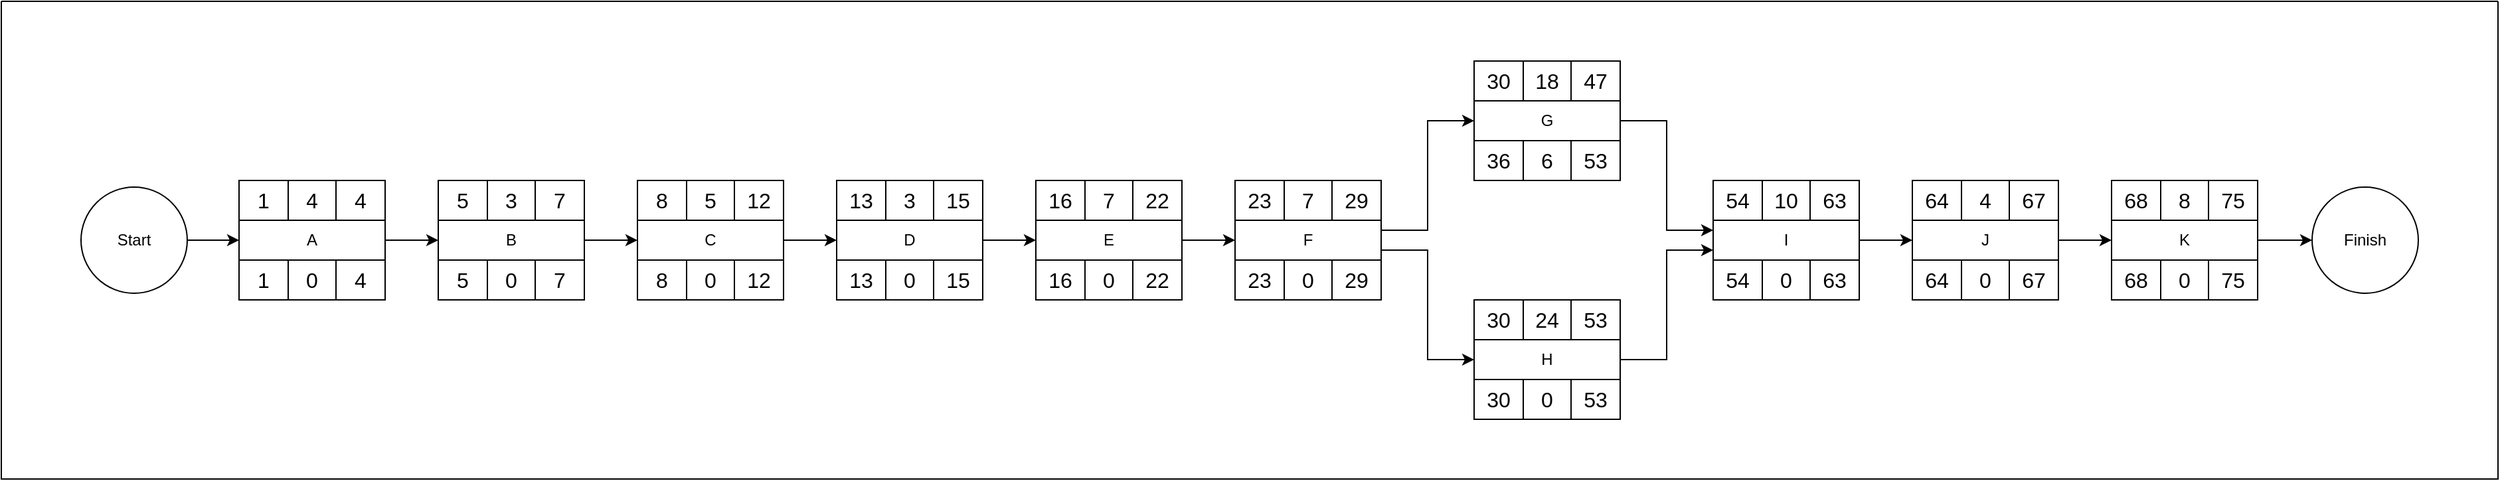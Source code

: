 <mxfile version="26.1.1">
  <diagram name="Page-1" id="WaZ2u2sEhuZtvwv6w4Qf">
    <mxGraphModel dx="1600" dy="687" grid="1" gridSize="10" guides="1" tooltips="1" connect="1" arrows="1" fold="1" page="1" pageScale="1" pageWidth="850" pageHeight="1100" math="0" shadow="0">
      <root>
        <mxCell id="0" />
        <mxCell id="1" parent="0" />
        <mxCell id="uPYfZFIlQ1WotkED66Lh-37" value="" style="swimlane;startSize=0;" vertex="1" parent="1">
          <mxGeometry x="160" y="320" width="1880" height="360" as="geometry" />
        </mxCell>
        <mxCell id="uPYfZFIlQ1WotkED66Lh-48" value="" style="group" vertex="1" connectable="0" parent="uPYfZFIlQ1WotkED66Lh-37">
          <mxGeometry x="179" y="135" width="110" height="90" as="geometry" />
        </mxCell>
        <mxCell id="uPYfZFIlQ1WotkED66Lh-18" value="" style="shape=table;startSize=0;container=1;collapsible=0;childLayout=tableLayout;fontSize=16;" vertex="1" parent="uPYfZFIlQ1WotkED66Lh-48">
          <mxGeometry width="110" height="30" as="geometry" />
        </mxCell>
        <mxCell id="uPYfZFIlQ1WotkED66Lh-19" value="" style="shape=tableRow;horizontal=0;startSize=0;swimlaneHead=0;swimlaneBody=0;strokeColor=inherit;top=0;left=0;bottom=0;right=0;collapsible=0;dropTarget=0;fillColor=none;points=[[0,0.5],[1,0.5]];portConstraint=eastwest;fontSize=16;" vertex="1" parent="uPYfZFIlQ1WotkED66Lh-18">
          <mxGeometry width="110" height="30" as="geometry" />
        </mxCell>
        <mxCell id="uPYfZFIlQ1WotkED66Lh-20" value="1" style="shape=partialRectangle;html=1;whiteSpace=wrap;connectable=0;strokeColor=inherit;overflow=hidden;fillColor=none;top=0;left=0;bottom=0;right=0;pointerEvents=1;fontSize=16;" vertex="1" parent="uPYfZFIlQ1WotkED66Lh-19">
          <mxGeometry width="37" height="30" as="geometry">
            <mxRectangle width="37" height="30" as="alternateBounds" />
          </mxGeometry>
        </mxCell>
        <mxCell id="uPYfZFIlQ1WotkED66Lh-21" value="4" style="shape=partialRectangle;html=1;whiteSpace=wrap;connectable=0;strokeColor=inherit;overflow=hidden;fillColor=none;top=0;left=0;bottom=0;right=0;pointerEvents=1;fontSize=16;" vertex="1" parent="uPYfZFIlQ1WotkED66Lh-19">
          <mxGeometry x="37" width="36" height="30" as="geometry">
            <mxRectangle width="36" height="30" as="alternateBounds" />
          </mxGeometry>
        </mxCell>
        <mxCell id="uPYfZFIlQ1WotkED66Lh-22" value="4" style="shape=partialRectangle;html=1;whiteSpace=wrap;connectable=0;strokeColor=inherit;overflow=hidden;fillColor=none;top=0;left=0;bottom=0;right=0;pointerEvents=1;fontSize=16;" vertex="1" parent="uPYfZFIlQ1WotkED66Lh-19">
          <mxGeometry x="73" width="37" height="30" as="geometry">
            <mxRectangle width="37" height="30" as="alternateBounds" />
          </mxGeometry>
        </mxCell>
        <mxCell id="uPYfZFIlQ1WotkED66Lh-43" value="" style="shape=table;startSize=0;container=1;collapsible=0;childLayout=tableLayout;fontSize=16;" vertex="1" parent="uPYfZFIlQ1WotkED66Lh-48">
          <mxGeometry y="60" width="110" height="30" as="geometry" />
        </mxCell>
        <mxCell id="uPYfZFIlQ1WotkED66Lh-44" value="" style="shape=tableRow;horizontal=0;startSize=0;swimlaneHead=0;swimlaneBody=0;strokeColor=inherit;top=0;left=0;bottom=0;right=0;collapsible=0;dropTarget=0;fillColor=none;points=[[0,0.5],[1,0.5]];portConstraint=eastwest;fontSize=16;" vertex="1" parent="uPYfZFIlQ1WotkED66Lh-43">
          <mxGeometry width="110" height="30" as="geometry" />
        </mxCell>
        <mxCell id="uPYfZFIlQ1WotkED66Lh-45" value="1" style="shape=partialRectangle;html=1;whiteSpace=wrap;connectable=0;strokeColor=inherit;overflow=hidden;fillColor=none;top=0;left=0;bottom=0;right=0;pointerEvents=1;fontSize=16;" vertex="1" parent="uPYfZFIlQ1WotkED66Lh-44">
          <mxGeometry width="37" height="30" as="geometry">
            <mxRectangle width="37" height="30" as="alternateBounds" />
          </mxGeometry>
        </mxCell>
        <mxCell id="uPYfZFIlQ1WotkED66Lh-46" value="0" style="shape=partialRectangle;html=1;whiteSpace=wrap;connectable=0;strokeColor=inherit;overflow=hidden;fillColor=none;top=0;left=0;bottom=0;right=0;pointerEvents=1;fontSize=16;" vertex="1" parent="uPYfZFIlQ1WotkED66Lh-44">
          <mxGeometry x="37" width="36" height="30" as="geometry">
            <mxRectangle width="36" height="30" as="alternateBounds" />
          </mxGeometry>
        </mxCell>
        <mxCell id="uPYfZFIlQ1WotkED66Lh-47" value="4" style="shape=partialRectangle;html=1;whiteSpace=wrap;connectable=0;strokeColor=inherit;overflow=hidden;fillColor=none;top=0;left=0;bottom=0;right=0;pointerEvents=1;fontSize=16;" vertex="1" parent="uPYfZFIlQ1WotkED66Lh-44">
          <mxGeometry x="73" width="37" height="30" as="geometry">
            <mxRectangle width="37" height="30" as="alternateBounds" />
          </mxGeometry>
        </mxCell>
        <mxCell id="uPYfZFIlQ1WotkED66Lh-36" value="A" style="rounded=0;whiteSpace=wrap;html=1;" vertex="1" parent="uPYfZFIlQ1WotkED66Lh-48">
          <mxGeometry y="30" width="110" height="30" as="geometry" />
        </mxCell>
        <mxCell id="uPYfZFIlQ1WotkED66Lh-49" value="" style="group" vertex="1" connectable="0" parent="uPYfZFIlQ1WotkED66Lh-37">
          <mxGeometry x="329" y="135" width="110" height="90" as="geometry" />
        </mxCell>
        <mxCell id="uPYfZFIlQ1WotkED66Lh-50" value="" style="shape=table;startSize=0;container=1;collapsible=0;childLayout=tableLayout;fontSize=16;" vertex="1" parent="uPYfZFIlQ1WotkED66Lh-49">
          <mxGeometry width="110" height="30" as="geometry" />
        </mxCell>
        <mxCell id="uPYfZFIlQ1WotkED66Lh-51" value="" style="shape=tableRow;horizontal=0;startSize=0;swimlaneHead=0;swimlaneBody=0;strokeColor=inherit;top=0;left=0;bottom=0;right=0;collapsible=0;dropTarget=0;fillColor=none;points=[[0,0.5],[1,0.5]];portConstraint=eastwest;fontSize=16;" vertex="1" parent="uPYfZFIlQ1WotkED66Lh-50">
          <mxGeometry width="110" height="30" as="geometry" />
        </mxCell>
        <mxCell id="uPYfZFIlQ1WotkED66Lh-52" value="5" style="shape=partialRectangle;html=1;whiteSpace=wrap;connectable=0;strokeColor=inherit;overflow=hidden;fillColor=none;top=0;left=0;bottom=0;right=0;pointerEvents=1;fontSize=16;" vertex="1" parent="uPYfZFIlQ1WotkED66Lh-51">
          <mxGeometry width="37" height="30" as="geometry">
            <mxRectangle width="37" height="30" as="alternateBounds" />
          </mxGeometry>
        </mxCell>
        <mxCell id="uPYfZFIlQ1WotkED66Lh-53" value="3" style="shape=partialRectangle;html=1;whiteSpace=wrap;connectable=0;strokeColor=inherit;overflow=hidden;fillColor=none;top=0;left=0;bottom=0;right=0;pointerEvents=1;fontSize=16;" vertex="1" parent="uPYfZFIlQ1WotkED66Lh-51">
          <mxGeometry x="37" width="36" height="30" as="geometry">
            <mxRectangle width="36" height="30" as="alternateBounds" />
          </mxGeometry>
        </mxCell>
        <mxCell id="uPYfZFIlQ1WotkED66Lh-54" value="7" style="shape=partialRectangle;html=1;whiteSpace=wrap;connectable=0;strokeColor=inherit;overflow=hidden;fillColor=none;top=0;left=0;bottom=0;right=0;pointerEvents=1;fontSize=16;" vertex="1" parent="uPYfZFIlQ1WotkED66Lh-51">
          <mxGeometry x="73" width="37" height="30" as="geometry">
            <mxRectangle width="37" height="30" as="alternateBounds" />
          </mxGeometry>
        </mxCell>
        <mxCell id="uPYfZFIlQ1WotkED66Lh-55" value="" style="shape=table;startSize=0;container=1;collapsible=0;childLayout=tableLayout;fontSize=16;" vertex="1" parent="uPYfZFIlQ1WotkED66Lh-49">
          <mxGeometry y="60" width="110" height="30" as="geometry" />
        </mxCell>
        <mxCell id="uPYfZFIlQ1WotkED66Lh-56" value="" style="shape=tableRow;horizontal=0;startSize=0;swimlaneHead=0;swimlaneBody=0;strokeColor=inherit;top=0;left=0;bottom=0;right=0;collapsible=0;dropTarget=0;fillColor=none;points=[[0,0.5],[1,0.5]];portConstraint=eastwest;fontSize=16;" vertex="1" parent="uPYfZFIlQ1WotkED66Lh-55">
          <mxGeometry width="110" height="30" as="geometry" />
        </mxCell>
        <mxCell id="uPYfZFIlQ1WotkED66Lh-57" value="5" style="shape=partialRectangle;html=1;whiteSpace=wrap;connectable=0;strokeColor=inherit;overflow=hidden;fillColor=none;top=0;left=0;bottom=0;right=0;pointerEvents=1;fontSize=16;" vertex="1" parent="uPYfZFIlQ1WotkED66Lh-56">
          <mxGeometry width="37" height="30" as="geometry">
            <mxRectangle width="37" height="30" as="alternateBounds" />
          </mxGeometry>
        </mxCell>
        <mxCell id="uPYfZFIlQ1WotkED66Lh-58" value="0" style="shape=partialRectangle;html=1;whiteSpace=wrap;connectable=0;strokeColor=inherit;overflow=hidden;fillColor=none;top=0;left=0;bottom=0;right=0;pointerEvents=1;fontSize=16;" vertex="1" parent="uPYfZFIlQ1WotkED66Lh-56">
          <mxGeometry x="37" width="36" height="30" as="geometry">
            <mxRectangle width="36" height="30" as="alternateBounds" />
          </mxGeometry>
        </mxCell>
        <mxCell id="uPYfZFIlQ1WotkED66Lh-59" value="7" style="shape=partialRectangle;html=1;whiteSpace=wrap;connectable=0;strokeColor=inherit;overflow=hidden;fillColor=none;top=0;left=0;bottom=0;right=0;pointerEvents=1;fontSize=16;" vertex="1" parent="uPYfZFIlQ1WotkED66Lh-56">
          <mxGeometry x="73" width="37" height="30" as="geometry">
            <mxRectangle width="37" height="30" as="alternateBounds" />
          </mxGeometry>
        </mxCell>
        <mxCell id="uPYfZFIlQ1WotkED66Lh-60" value="B" style="rounded=0;whiteSpace=wrap;html=1;" vertex="1" parent="uPYfZFIlQ1WotkED66Lh-49">
          <mxGeometry y="30" width="110" height="30" as="geometry" />
        </mxCell>
        <mxCell id="uPYfZFIlQ1WotkED66Lh-98" value="" style="group" vertex="1" connectable="0" parent="uPYfZFIlQ1WotkED66Lh-37">
          <mxGeometry x="779" y="135" width="110" height="90" as="geometry" />
        </mxCell>
        <mxCell id="uPYfZFIlQ1WotkED66Lh-99" value="" style="shape=table;startSize=0;container=1;collapsible=0;childLayout=tableLayout;fontSize=16;" vertex="1" parent="uPYfZFIlQ1WotkED66Lh-98">
          <mxGeometry width="110" height="30" as="geometry" />
        </mxCell>
        <mxCell id="uPYfZFIlQ1WotkED66Lh-100" value="" style="shape=tableRow;horizontal=0;startSize=0;swimlaneHead=0;swimlaneBody=0;strokeColor=inherit;top=0;left=0;bottom=0;right=0;collapsible=0;dropTarget=0;fillColor=none;points=[[0,0.5],[1,0.5]];portConstraint=eastwest;fontSize=16;" vertex="1" parent="uPYfZFIlQ1WotkED66Lh-99">
          <mxGeometry width="110" height="30" as="geometry" />
        </mxCell>
        <mxCell id="uPYfZFIlQ1WotkED66Lh-101" value="16" style="shape=partialRectangle;html=1;whiteSpace=wrap;connectable=0;strokeColor=inherit;overflow=hidden;fillColor=none;top=0;left=0;bottom=0;right=0;pointerEvents=1;fontSize=16;" vertex="1" parent="uPYfZFIlQ1WotkED66Lh-100">
          <mxGeometry width="37" height="30" as="geometry">
            <mxRectangle width="37" height="30" as="alternateBounds" />
          </mxGeometry>
        </mxCell>
        <mxCell id="uPYfZFIlQ1WotkED66Lh-102" value="7" style="shape=partialRectangle;html=1;whiteSpace=wrap;connectable=0;strokeColor=inherit;overflow=hidden;fillColor=none;top=0;left=0;bottom=0;right=0;pointerEvents=1;fontSize=16;" vertex="1" parent="uPYfZFIlQ1WotkED66Lh-100">
          <mxGeometry x="37" width="36" height="30" as="geometry">
            <mxRectangle width="36" height="30" as="alternateBounds" />
          </mxGeometry>
        </mxCell>
        <mxCell id="uPYfZFIlQ1WotkED66Lh-103" value="22" style="shape=partialRectangle;html=1;whiteSpace=wrap;connectable=0;strokeColor=inherit;overflow=hidden;fillColor=none;top=0;left=0;bottom=0;right=0;pointerEvents=1;fontSize=16;" vertex="1" parent="uPYfZFIlQ1WotkED66Lh-100">
          <mxGeometry x="73" width="37" height="30" as="geometry">
            <mxRectangle width="37" height="30" as="alternateBounds" />
          </mxGeometry>
        </mxCell>
        <mxCell id="uPYfZFIlQ1WotkED66Lh-104" value="" style="shape=table;startSize=0;container=1;collapsible=0;childLayout=tableLayout;fontSize=16;" vertex="1" parent="uPYfZFIlQ1WotkED66Lh-98">
          <mxGeometry y="60" width="110" height="30" as="geometry" />
        </mxCell>
        <mxCell id="uPYfZFIlQ1WotkED66Lh-105" value="" style="shape=tableRow;horizontal=0;startSize=0;swimlaneHead=0;swimlaneBody=0;strokeColor=inherit;top=0;left=0;bottom=0;right=0;collapsible=0;dropTarget=0;fillColor=none;points=[[0,0.5],[1,0.5]];portConstraint=eastwest;fontSize=16;" vertex="1" parent="uPYfZFIlQ1WotkED66Lh-104">
          <mxGeometry width="110" height="30" as="geometry" />
        </mxCell>
        <mxCell id="uPYfZFIlQ1WotkED66Lh-106" value="16" style="shape=partialRectangle;html=1;whiteSpace=wrap;connectable=0;strokeColor=inherit;overflow=hidden;fillColor=none;top=0;left=0;bottom=0;right=0;pointerEvents=1;fontSize=16;" vertex="1" parent="uPYfZFIlQ1WotkED66Lh-105">
          <mxGeometry width="37" height="30" as="geometry">
            <mxRectangle width="37" height="30" as="alternateBounds" />
          </mxGeometry>
        </mxCell>
        <mxCell id="uPYfZFIlQ1WotkED66Lh-107" value="0" style="shape=partialRectangle;html=1;whiteSpace=wrap;connectable=0;strokeColor=inherit;overflow=hidden;fillColor=none;top=0;left=0;bottom=0;right=0;pointerEvents=1;fontSize=16;" vertex="1" parent="uPYfZFIlQ1WotkED66Lh-105">
          <mxGeometry x="37" width="36" height="30" as="geometry">
            <mxRectangle width="36" height="30" as="alternateBounds" />
          </mxGeometry>
        </mxCell>
        <mxCell id="uPYfZFIlQ1WotkED66Lh-108" value="22" style="shape=partialRectangle;html=1;whiteSpace=wrap;connectable=0;strokeColor=inherit;overflow=hidden;fillColor=none;top=0;left=0;bottom=0;right=0;pointerEvents=1;fontSize=16;" vertex="1" parent="uPYfZFIlQ1WotkED66Lh-105">
          <mxGeometry x="73" width="37" height="30" as="geometry">
            <mxRectangle width="37" height="30" as="alternateBounds" />
          </mxGeometry>
        </mxCell>
        <mxCell id="uPYfZFIlQ1WotkED66Lh-109" value="E" style="rounded=0;whiteSpace=wrap;html=1;" vertex="1" parent="uPYfZFIlQ1WotkED66Lh-98">
          <mxGeometry y="30" width="110" height="30" as="geometry" />
        </mxCell>
        <mxCell id="uPYfZFIlQ1WotkED66Lh-86" value="" style="group" vertex="1" connectable="0" parent="uPYfZFIlQ1WotkED66Lh-37">
          <mxGeometry x="629" y="135" width="110" height="90" as="geometry" />
        </mxCell>
        <mxCell id="uPYfZFIlQ1WotkED66Lh-87" value="" style="shape=table;startSize=0;container=1;collapsible=0;childLayout=tableLayout;fontSize=16;" vertex="1" parent="uPYfZFIlQ1WotkED66Lh-86">
          <mxGeometry width="110" height="30" as="geometry" />
        </mxCell>
        <mxCell id="uPYfZFIlQ1WotkED66Lh-88" value="" style="shape=tableRow;horizontal=0;startSize=0;swimlaneHead=0;swimlaneBody=0;strokeColor=inherit;top=0;left=0;bottom=0;right=0;collapsible=0;dropTarget=0;fillColor=none;points=[[0,0.5],[1,0.5]];portConstraint=eastwest;fontSize=16;" vertex="1" parent="uPYfZFIlQ1WotkED66Lh-87">
          <mxGeometry width="110" height="30" as="geometry" />
        </mxCell>
        <mxCell id="uPYfZFIlQ1WotkED66Lh-89" value="13" style="shape=partialRectangle;html=1;whiteSpace=wrap;connectable=0;strokeColor=inherit;overflow=hidden;fillColor=none;top=0;left=0;bottom=0;right=0;pointerEvents=1;fontSize=16;" vertex="1" parent="uPYfZFIlQ1WotkED66Lh-88">
          <mxGeometry width="37" height="30" as="geometry">
            <mxRectangle width="37" height="30" as="alternateBounds" />
          </mxGeometry>
        </mxCell>
        <mxCell id="uPYfZFIlQ1WotkED66Lh-90" value="3" style="shape=partialRectangle;html=1;whiteSpace=wrap;connectable=0;strokeColor=inherit;overflow=hidden;fillColor=none;top=0;left=0;bottom=0;right=0;pointerEvents=1;fontSize=16;" vertex="1" parent="uPYfZFIlQ1WotkED66Lh-88">
          <mxGeometry x="37" width="36" height="30" as="geometry">
            <mxRectangle width="36" height="30" as="alternateBounds" />
          </mxGeometry>
        </mxCell>
        <mxCell id="uPYfZFIlQ1WotkED66Lh-91" value="15" style="shape=partialRectangle;html=1;whiteSpace=wrap;connectable=0;strokeColor=inherit;overflow=hidden;fillColor=none;top=0;left=0;bottom=0;right=0;pointerEvents=1;fontSize=16;" vertex="1" parent="uPYfZFIlQ1WotkED66Lh-88">
          <mxGeometry x="73" width="37" height="30" as="geometry">
            <mxRectangle width="37" height="30" as="alternateBounds" />
          </mxGeometry>
        </mxCell>
        <mxCell id="uPYfZFIlQ1WotkED66Lh-92" value="" style="shape=table;startSize=0;container=1;collapsible=0;childLayout=tableLayout;fontSize=16;" vertex="1" parent="uPYfZFIlQ1WotkED66Lh-86">
          <mxGeometry y="60" width="110" height="30" as="geometry" />
        </mxCell>
        <mxCell id="uPYfZFIlQ1WotkED66Lh-93" value="" style="shape=tableRow;horizontal=0;startSize=0;swimlaneHead=0;swimlaneBody=0;strokeColor=inherit;top=0;left=0;bottom=0;right=0;collapsible=0;dropTarget=0;fillColor=none;points=[[0,0.5],[1,0.5]];portConstraint=eastwest;fontSize=16;" vertex="1" parent="uPYfZFIlQ1WotkED66Lh-92">
          <mxGeometry width="110" height="30" as="geometry" />
        </mxCell>
        <mxCell id="uPYfZFIlQ1WotkED66Lh-94" value="13" style="shape=partialRectangle;html=1;whiteSpace=wrap;connectable=0;strokeColor=inherit;overflow=hidden;fillColor=none;top=0;left=0;bottom=0;right=0;pointerEvents=1;fontSize=16;" vertex="1" parent="uPYfZFIlQ1WotkED66Lh-93">
          <mxGeometry width="37" height="30" as="geometry">
            <mxRectangle width="37" height="30" as="alternateBounds" />
          </mxGeometry>
        </mxCell>
        <mxCell id="uPYfZFIlQ1WotkED66Lh-95" value="0" style="shape=partialRectangle;html=1;whiteSpace=wrap;connectable=0;strokeColor=inherit;overflow=hidden;fillColor=none;top=0;left=0;bottom=0;right=0;pointerEvents=1;fontSize=16;" vertex="1" parent="uPYfZFIlQ1WotkED66Lh-93">
          <mxGeometry x="37" width="36" height="30" as="geometry">
            <mxRectangle width="36" height="30" as="alternateBounds" />
          </mxGeometry>
        </mxCell>
        <mxCell id="uPYfZFIlQ1WotkED66Lh-96" value="15" style="shape=partialRectangle;html=1;whiteSpace=wrap;connectable=0;strokeColor=inherit;overflow=hidden;fillColor=none;top=0;left=0;bottom=0;right=0;pointerEvents=1;fontSize=16;" vertex="1" parent="uPYfZFIlQ1WotkED66Lh-93">
          <mxGeometry x="73" width="37" height="30" as="geometry">
            <mxRectangle width="37" height="30" as="alternateBounds" />
          </mxGeometry>
        </mxCell>
        <mxCell id="uPYfZFIlQ1WotkED66Lh-97" value="D" style="rounded=0;whiteSpace=wrap;html=1;" vertex="1" parent="uPYfZFIlQ1WotkED66Lh-86">
          <mxGeometry y="30" width="110" height="30" as="geometry" />
        </mxCell>
        <mxCell id="uPYfZFIlQ1WotkED66Lh-62" value="" style="group" vertex="1" connectable="0" parent="uPYfZFIlQ1WotkED66Lh-37">
          <mxGeometry x="479" y="135" width="110" height="90" as="geometry" />
        </mxCell>
        <mxCell id="uPYfZFIlQ1WotkED66Lh-63" value="" style="shape=table;startSize=0;container=1;collapsible=0;childLayout=tableLayout;fontSize=16;" vertex="1" parent="uPYfZFIlQ1WotkED66Lh-62">
          <mxGeometry width="110" height="30" as="geometry" />
        </mxCell>
        <mxCell id="uPYfZFIlQ1WotkED66Lh-64" value="" style="shape=tableRow;horizontal=0;startSize=0;swimlaneHead=0;swimlaneBody=0;strokeColor=inherit;top=0;left=0;bottom=0;right=0;collapsible=0;dropTarget=0;fillColor=none;points=[[0,0.5],[1,0.5]];portConstraint=eastwest;fontSize=16;" vertex="1" parent="uPYfZFIlQ1WotkED66Lh-63">
          <mxGeometry width="110" height="30" as="geometry" />
        </mxCell>
        <mxCell id="uPYfZFIlQ1WotkED66Lh-65" value="8" style="shape=partialRectangle;html=1;whiteSpace=wrap;connectable=0;strokeColor=inherit;overflow=hidden;fillColor=none;top=0;left=0;bottom=0;right=0;pointerEvents=1;fontSize=16;" vertex="1" parent="uPYfZFIlQ1WotkED66Lh-64">
          <mxGeometry width="37" height="30" as="geometry">
            <mxRectangle width="37" height="30" as="alternateBounds" />
          </mxGeometry>
        </mxCell>
        <mxCell id="uPYfZFIlQ1WotkED66Lh-66" value="5" style="shape=partialRectangle;html=1;whiteSpace=wrap;connectable=0;strokeColor=inherit;overflow=hidden;fillColor=none;top=0;left=0;bottom=0;right=0;pointerEvents=1;fontSize=16;" vertex="1" parent="uPYfZFIlQ1WotkED66Lh-64">
          <mxGeometry x="37" width="36" height="30" as="geometry">
            <mxRectangle width="36" height="30" as="alternateBounds" />
          </mxGeometry>
        </mxCell>
        <mxCell id="uPYfZFIlQ1WotkED66Lh-67" value="12" style="shape=partialRectangle;html=1;whiteSpace=wrap;connectable=0;strokeColor=inherit;overflow=hidden;fillColor=none;top=0;left=0;bottom=0;right=0;pointerEvents=1;fontSize=16;" vertex="1" parent="uPYfZFIlQ1WotkED66Lh-64">
          <mxGeometry x="73" width="37" height="30" as="geometry">
            <mxRectangle width="37" height="30" as="alternateBounds" />
          </mxGeometry>
        </mxCell>
        <mxCell id="uPYfZFIlQ1WotkED66Lh-68" value="" style="shape=table;startSize=0;container=1;collapsible=0;childLayout=tableLayout;fontSize=16;" vertex="1" parent="uPYfZFIlQ1WotkED66Lh-62">
          <mxGeometry y="60" width="110" height="30" as="geometry" />
        </mxCell>
        <mxCell id="uPYfZFIlQ1WotkED66Lh-69" value="" style="shape=tableRow;horizontal=0;startSize=0;swimlaneHead=0;swimlaneBody=0;strokeColor=inherit;top=0;left=0;bottom=0;right=0;collapsible=0;dropTarget=0;fillColor=none;points=[[0,0.5],[1,0.5]];portConstraint=eastwest;fontSize=16;" vertex="1" parent="uPYfZFIlQ1WotkED66Lh-68">
          <mxGeometry width="110" height="30" as="geometry" />
        </mxCell>
        <mxCell id="uPYfZFIlQ1WotkED66Lh-70" value="8" style="shape=partialRectangle;html=1;whiteSpace=wrap;connectable=0;strokeColor=inherit;overflow=hidden;fillColor=none;top=0;left=0;bottom=0;right=0;pointerEvents=1;fontSize=16;" vertex="1" parent="uPYfZFIlQ1WotkED66Lh-69">
          <mxGeometry width="37" height="30" as="geometry">
            <mxRectangle width="37" height="30" as="alternateBounds" />
          </mxGeometry>
        </mxCell>
        <mxCell id="uPYfZFIlQ1WotkED66Lh-71" value="0" style="shape=partialRectangle;html=1;whiteSpace=wrap;connectable=0;strokeColor=inherit;overflow=hidden;fillColor=none;top=0;left=0;bottom=0;right=0;pointerEvents=1;fontSize=16;" vertex="1" parent="uPYfZFIlQ1WotkED66Lh-69">
          <mxGeometry x="37" width="36" height="30" as="geometry">
            <mxRectangle width="36" height="30" as="alternateBounds" />
          </mxGeometry>
        </mxCell>
        <mxCell id="uPYfZFIlQ1WotkED66Lh-72" value="12" style="shape=partialRectangle;html=1;whiteSpace=wrap;connectable=0;strokeColor=inherit;overflow=hidden;fillColor=none;top=0;left=0;bottom=0;right=0;pointerEvents=1;fontSize=16;" vertex="1" parent="uPYfZFIlQ1WotkED66Lh-69">
          <mxGeometry x="73" width="37" height="30" as="geometry">
            <mxRectangle width="37" height="30" as="alternateBounds" />
          </mxGeometry>
        </mxCell>
        <mxCell id="uPYfZFIlQ1WotkED66Lh-73" value="C" style="rounded=0;whiteSpace=wrap;html=1;" vertex="1" parent="uPYfZFIlQ1WotkED66Lh-62">
          <mxGeometry y="30" width="110" height="30" as="geometry" />
        </mxCell>
        <mxCell id="uPYfZFIlQ1WotkED66Lh-134" value="" style="group" vertex="1" connectable="0" parent="uPYfZFIlQ1WotkED66Lh-37">
          <mxGeometry x="929" y="135" width="110" height="90" as="geometry" />
        </mxCell>
        <mxCell id="uPYfZFIlQ1WotkED66Lh-135" value="" style="shape=table;startSize=0;container=1;collapsible=0;childLayout=tableLayout;fontSize=16;" vertex="1" parent="uPYfZFIlQ1WotkED66Lh-134">
          <mxGeometry width="110" height="30" as="geometry" />
        </mxCell>
        <mxCell id="uPYfZFIlQ1WotkED66Lh-136" value="" style="shape=tableRow;horizontal=0;startSize=0;swimlaneHead=0;swimlaneBody=0;strokeColor=inherit;top=0;left=0;bottom=0;right=0;collapsible=0;dropTarget=0;fillColor=none;points=[[0,0.5],[1,0.5]];portConstraint=eastwest;fontSize=16;" vertex="1" parent="uPYfZFIlQ1WotkED66Lh-135">
          <mxGeometry width="110" height="30" as="geometry" />
        </mxCell>
        <mxCell id="uPYfZFIlQ1WotkED66Lh-137" value="23" style="shape=partialRectangle;html=1;whiteSpace=wrap;connectable=0;strokeColor=inherit;overflow=hidden;fillColor=none;top=0;left=0;bottom=0;right=0;pointerEvents=1;fontSize=16;" vertex="1" parent="uPYfZFIlQ1WotkED66Lh-136">
          <mxGeometry width="37" height="30" as="geometry">
            <mxRectangle width="37" height="30" as="alternateBounds" />
          </mxGeometry>
        </mxCell>
        <mxCell id="uPYfZFIlQ1WotkED66Lh-138" value="7" style="shape=partialRectangle;html=1;whiteSpace=wrap;connectable=0;strokeColor=inherit;overflow=hidden;fillColor=none;top=0;left=0;bottom=0;right=0;pointerEvents=1;fontSize=16;" vertex="1" parent="uPYfZFIlQ1WotkED66Lh-136">
          <mxGeometry x="37" width="36" height="30" as="geometry">
            <mxRectangle width="36" height="30" as="alternateBounds" />
          </mxGeometry>
        </mxCell>
        <mxCell id="uPYfZFIlQ1WotkED66Lh-139" value="29" style="shape=partialRectangle;html=1;whiteSpace=wrap;connectable=0;strokeColor=inherit;overflow=hidden;fillColor=none;top=0;left=0;bottom=0;right=0;pointerEvents=1;fontSize=16;" vertex="1" parent="uPYfZFIlQ1WotkED66Lh-136">
          <mxGeometry x="73" width="37" height="30" as="geometry">
            <mxRectangle width="37" height="30" as="alternateBounds" />
          </mxGeometry>
        </mxCell>
        <mxCell id="uPYfZFIlQ1WotkED66Lh-140" value="" style="shape=table;startSize=0;container=1;collapsible=0;childLayout=tableLayout;fontSize=16;" vertex="1" parent="uPYfZFIlQ1WotkED66Lh-134">
          <mxGeometry y="60" width="110" height="30" as="geometry" />
        </mxCell>
        <mxCell id="uPYfZFIlQ1WotkED66Lh-141" value="" style="shape=tableRow;horizontal=0;startSize=0;swimlaneHead=0;swimlaneBody=0;strokeColor=inherit;top=0;left=0;bottom=0;right=0;collapsible=0;dropTarget=0;fillColor=none;points=[[0,0.5],[1,0.5]];portConstraint=eastwest;fontSize=16;" vertex="1" parent="uPYfZFIlQ1WotkED66Lh-140">
          <mxGeometry width="110" height="30" as="geometry" />
        </mxCell>
        <mxCell id="uPYfZFIlQ1WotkED66Lh-142" value="23" style="shape=partialRectangle;html=1;whiteSpace=wrap;connectable=0;strokeColor=inherit;overflow=hidden;fillColor=none;top=0;left=0;bottom=0;right=0;pointerEvents=1;fontSize=16;" vertex="1" parent="uPYfZFIlQ1WotkED66Lh-141">
          <mxGeometry width="37" height="30" as="geometry">
            <mxRectangle width="37" height="30" as="alternateBounds" />
          </mxGeometry>
        </mxCell>
        <mxCell id="uPYfZFIlQ1WotkED66Lh-143" value="0" style="shape=partialRectangle;html=1;whiteSpace=wrap;connectable=0;strokeColor=inherit;overflow=hidden;fillColor=none;top=0;left=0;bottom=0;right=0;pointerEvents=1;fontSize=16;" vertex="1" parent="uPYfZFIlQ1WotkED66Lh-141">
          <mxGeometry x="37" width="36" height="30" as="geometry">
            <mxRectangle width="36" height="30" as="alternateBounds" />
          </mxGeometry>
        </mxCell>
        <mxCell id="uPYfZFIlQ1WotkED66Lh-144" value="29" style="shape=partialRectangle;html=1;whiteSpace=wrap;connectable=0;strokeColor=inherit;overflow=hidden;fillColor=none;top=0;left=0;bottom=0;right=0;pointerEvents=1;fontSize=16;" vertex="1" parent="uPYfZFIlQ1WotkED66Lh-141">
          <mxGeometry x="73" width="37" height="30" as="geometry">
            <mxRectangle width="37" height="30" as="alternateBounds" />
          </mxGeometry>
        </mxCell>
        <mxCell id="uPYfZFIlQ1WotkED66Lh-145" value="F" style="rounded=0;whiteSpace=wrap;html=1;" vertex="1" parent="uPYfZFIlQ1WotkED66Lh-134">
          <mxGeometry y="30" width="110" height="30" as="geometry" />
        </mxCell>
        <mxCell id="uPYfZFIlQ1WotkED66Lh-146" value="" style="group" vertex="1" connectable="0" parent="uPYfZFIlQ1WotkED66Lh-37">
          <mxGeometry x="1130" y="45" width="110" height="90" as="geometry" />
        </mxCell>
        <mxCell id="uPYfZFIlQ1WotkED66Lh-152" value="" style="shape=table;startSize=0;container=1;collapsible=0;childLayout=tableLayout;fontSize=16;" vertex="1" parent="uPYfZFIlQ1WotkED66Lh-146">
          <mxGeometry x="-21" y="60" width="110" height="30" as="geometry" />
        </mxCell>
        <mxCell id="uPYfZFIlQ1WotkED66Lh-153" value="" style="shape=tableRow;horizontal=0;startSize=0;swimlaneHead=0;swimlaneBody=0;strokeColor=inherit;top=0;left=0;bottom=0;right=0;collapsible=0;dropTarget=0;fillColor=none;points=[[0,0.5],[1,0.5]];portConstraint=eastwest;fontSize=16;" vertex="1" parent="uPYfZFIlQ1WotkED66Lh-152">
          <mxGeometry width="110" height="30" as="geometry" />
        </mxCell>
        <mxCell id="uPYfZFIlQ1WotkED66Lh-154" value="36" style="shape=partialRectangle;html=1;whiteSpace=wrap;connectable=0;strokeColor=inherit;overflow=hidden;fillColor=none;top=0;left=0;bottom=0;right=0;pointerEvents=1;fontSize=16;" vertex="1" parent="uPYfZFIlQ1WotkED66Lh-153">
          <mxGeometry width="37" height="30" as="geometry">
            <mxRectangle width="37" height="30" as="alternateBounds" />
          </mxGeometry>
        </mxCell>
        <mxCell id="uPYfZFIlQ1WotkED66Lh-155" value="6" style="shape=partialRectangle;html=1;whiteSpace=wrap;connectable=0;strokeColor=inherit;overflow=hidden;fillColor=none;top=0;left=0;bottom=0;right=0;pointerEvents=1;fontSize=16;" vertex="1" parent="uPYfZFIlQ1WotkED66Lh-153">
          <mxGeometry x="37" width="36" height="30" as="geometry">
            <mxRectangle width="36" height="30" as="alternateBounds" />
          </mxGeometry>
        </mxCell>
        <mxCell id="uPYfZFIlQ1WotkED66Lh-156" value="53" style="shape=partialRectangle;html=1;whiteSpace=wrap;connectable=0;strokeColor=inherit;overflow=hidden;fillColor=none;top=0;left=0;bottom=0;right=0;pointerEvents=1;fontSize=16;" vertex="1" parent="uPYfZFIlQ1WotkED66Lh-153">
          <mxGeometry x="73" width="37" height="30" as="geometry">
            <mxRectangle width="37" height="30" as="alternateBounds" />
          </mxGeometry>
        </mxCell>
        <mxCell id="uPYfZFIlQ1WotkED66Lh-157" value="G" style="rounded=0;whiteSpace=wrap;html=1;" vertex="1" parent="uPYfZFIlQ1WotkED66Lh-146">
          <mxGeometry x="-21" y="30" width="110" height="30" as="geometry" />
        </mxCell>
        <mxCell id="uPYfZFIlQ1WotkED66Lh-158" value="" style="group" vertex="1" connectable="0" parent="uPYfZFIlQ1WotkED66Lh-37">
          <mxGeometry x="1109" y="225" width="110" height="90" as="geometry" />
        </mxCell>
        <mxCell id="uPYfZFIlQ1WotkED66Lh-159" value="" style="shape=table;startSize=0;container=1;collapsible=0;childLayout=tableLayout;fontSize=16;" vertex="1" parent="uPYfZFIlQ1WotkED66Lh-158">
          <mxGeometry width="110" height="30" as="geometry" />
        </mxCell>
        <mxCell id="uPYfZFIlQ1WotkED66Lh-160" value="" style="shape=tableRow;horizontal=0;startSize=0;swimlaneHead=0;swimlaneBody=0;strokeColor=inherit;top=0;left=0;bottom=0;right=0;collapsible=0;dropTarget=0;fillColor=none;points=[[0,0.5],[1,0.5]];portConstraint=eastwest;fontSize=16;" vertex="1" parent="uPYfZFIlQ1WotkED66Lh-159">
          <mxGeometry width="110" height="30" as="geometry" />
        </mxCell>
        <mxCell id="uPYfZFIlQ1WotkED66Lh-161" value="30" style="shape=partialRectangle;html=1;whiteSpace=wrap;connectable=0;strokeColor=inherit;overflow=hidden;fillColor=none;top=0;left=0;bottom=0;right=0;pointerEvents=1;fontSize=16;" vertex="1" parent="uPYfZFIlQ1WotkED66Lh-160">
          <mxGeometry width="37" height="30" as="geometry">
            <mxRectangle width="37" height="30" as="alternateBounds" />
          </mxGeometry>
        </mxCell>
        <mxCell id="uPYfZFIlQ1WotkED66Lh-162" value="24" style="shape=partialRectangle;html=1;whiteSpace=wrap;connectable=0;strokeColor=inherit;overflow=hidden;fillColor=none;top=0;left=0;bottom=0;right=0;pointerEvents=1;fontSize=16;" vertex="1" parent="uPYfZFIlQ1WotkED66Lh-160">
          <mxGeometry x="37" width="36" height="30" as="geometry">
            <mxRectangle width="36" height="30" as="alternateBounds" />
          </mxGeometry>
        </mxCell>
        <mxCell id="uPYfZFIlQ1WotkED66Lh-163" value="53" style="shape=partialRectangle;html=1;whiteSpace=wrap;connectable=0;strokeColor=inherit;overflow=hidden;fillColor=none;top=0;left=0;bottom=0;right=0;pointerEvents=1;fontSize=16;" vertex="1" parent="uPYfZFIlQ1WotkED66Lh-160">
          <mxGeometry x="73" width="37" height="30" as="geometry">
            <mxRectangle width="37" height="30" as="alternateBounds" />
          </mxGeometry>
        </mxCell>
        <mxCell id="uPYfZFIlQ1WotkED66Lh-164" value="" style="shape=table;startSize=0;container=1;collapsible=0;childLayout=tableLayout;fontSize=16;" vertex="1" parent="uPYfZFIlQ1WotkED66Lh-158">
          <mxGeometry y="60" width="110" height="30" as="geometry" />
        </mxCell>
        <mxCell id="uPYfZFIlQ1WotkED66Lh-165" value="" style="shape=tableRow;horizontal=0;startSize=0;swimlaneHead=0;swimlaneBody=0;strokeColor=inherit;top=0;left=0;bottom=0;right=0;collapsible=0;dropTarget=0;fillColor=none;points=[[0,0.5],[1,0.5]];portConstraint=eastwest;fontSize=16;" vertex="1" parent="uPYfZFIlQ1WotkED66Lh-164">
          <mxGeometry width="110" height="30" as="geometry" />
        </mxCell>
        <mxCell id="uPYfZFIlQ1WotkED66Lh-166" value="30" style="shape=partialRectangle;html=1;whiteSpace=wrap;connectable=0;strokeColor=inherit;overflow=hidden;fillColor=none;top=0;left=0;bottom=0;right=0;pointerEvents=1;fontSize=16;" vertex="1" parent="uPYfZFIlQ1WotkED66Lh-165">
          <mxGeometry width="37" height="30" as="geometry">
            <mxRectangle width="37" height="30" as="alternateBounds" />
          </mxGeometry>
        </mxCell>
        <mxCell id="uPYfZFIlQ1WotkED66Lh-167" value="0" style="shape=partialRectangle;html=1;whiteSpace=wrap;connectable=0;strokeColor=inherit;overflow=hidden;fillColor=none;top=0;left=0;bottom=0;right=0;pointerEvents=1;fontSize=16;" vertex="1" parent="uPYfZFIlQ1WotkED66Lh-165">
          <mxGeometry x="37" width="36" height="30" as="geometry">
            <mxRectangle width="36" height="30" as="alternateBounds" />
          </mxGeometry>
        </mxCell>
        <mxCell id="uPYfZFIlQ1WotkED66Lh-168" value="53" style="shape=partialRectangle;html=1;whiteSpace=wrap;connectable=0;strokeColor=inherit;overflow=hidden;fillColor=none;top=0;left=0;bottom=0;right=0;pointerEvents=1;fontSize=16;" vertex="1" parent="uPYfZFIlQ1WotkED66Lh-165">
          <mxGeometry x="73" width="37" height="30" as="geometry">
            <mxRectangle width="37" height="30" as="alternateBounds" />
          </mxGeometry>
        </mxCell>
        <mxCell id="uPYfZFIlQ1WotkED66Lh-169" value="H" style="rounded=0;whiteSpace=wrap;html=1;" vertex="1" parent="uPYfZFIlQ1WotkED66Lh-158">
          <mxGeometry y="30" width="110" height="30" as="geometry" />
        </mxCell>
        <mxCell id="uPYfZFIlQ1WotkED66Lh-170" value="" style="group" vertex="1" connectable="0" parent="uPYfZFIlQ1WotkED66Lh-37">
          <mxGeometry x="1289" y="135" width="110" height="90" as="geometry" />
        </mxCell>
        <mxCell id="uPYfZFIlQ1WotkED66Lh-171" value="" style="shape=table;startSize=0;container=1;collapsible=0;childLayout=tableLayout;fontSize=16;" vertex="1" parent="uPYfZFIlQ1WotkED66Lh-170">
          <mxGeometry width="110" height="30" as="geometry" />
        </mxCell>
        <mxCell id="uPYfZFIlQ1WotkED66Lh-172" value="" style="shape=tableRow;horizontal=0;startSize=0;swimlaneHead=0;swimlaneBody=0;strokeColor=inherit;top=0;left=0;bottom=0;right=0;collapsible=0;dropTarget=0;fillColor=none;points=[[0,0.5],[1,0.5]];portConstraint=eastwest;fontSize=16;" vertex="1" parent="uPYfZFIlQ1WotkED66Lh-171">
          <mxGeometry width="110" height="30" as="geometry" />
        </mxCell>
        <mxCell id="uPYfZFIlQ1WotkED66Lh-173" value="54" style="shape=partialRectangle;html=1;whiteSpace=wrap;connectable=0;strokeColor=inherit;overflow=hidden;fillColor=none;top=0;left=0;bottom=0;right=0;pointerEvents=1;fontSize=16;" vertex="1" parent="uPYfZFIlQ1WotkED66Lh-172">
          <mxGeometry width="37" height="30" as="geometry">
            <mxRectangle width="37" height="30" as="alternateBounds" />
          </mxGeometry>
        </mxCell>
        <mxCell id="uPYfZFIlQ1WotkED66Lh-174" value="10" style="shape=partialRectangle;html=1;whiteSpace=wrap;connectable=0;strokeColor=inherit;overflow=hidden;fillColor=none;top=0;left=0;bottom=0;right=0;pointerEvents=1;fontSize=16;" vertex="1" parent="uPYfZFIlQ1WotkED66Lh-172">
          <mxGeometry x="37" width="36" height="30" as="geometry">
            <mxRectangle width="36" height="30" as="alternateBounds" />
          </mxGeometry>
        </mxCell>
        <mxCell id="uPYfZFIlQ1WotkED66Lh-175" value="63" style="shape=partialRectangle;html=1;whiteSpace=wrap;connectable=0;strokeColor=inherit;overflow=hidden;fillColor=none;top=0;left=0;bottom=0;right=0;pointerEvents=1;fontSize=16;" vertex="1" parent="uPYfZFIlQ1WotkED66Lh-172">
          <mxGeometry x="73" width="37" height="30" as="geometry">
            <mxRectangle width="37" height="30" as="alternateBounds" />
          </mxGeometry>
        </mxCell>
        <mxCell id="uPYfZFIlQ1WotkED66Lh-176" value="" style="shape=table;startSize=0;container=1;collapsible=0;childLayout=tableLayout;fontSize=16;" vertex="1" parent="uPYfZFIlQ1WotkED66Lh-170">
          <mxGeometry y="60" width="110" height="30" as="geometry" />
        </mxCell>
        <mxCell id="uPYfZFIlQ1WotkED66Lh-177" value="" style="shape=tableRow;horizontal=0;startSize=0;swimlaneHead=0;swimlaneBody=0;strokeColor=inherit;top=0;left=0;bottom=0;right=0;collapsible=0;dropTarget=0;fillColor=none;points=[[0,0.5],[1,0.5]];portConstraint=eastwest;fontSize=16;" vertex="1" parent="uPYfZFIlQ1WotkED66Lh-176">
          <mxGeometry width="110" height="30" as="geometry" />
        </mxCell>
        <mxCell id="uPYfZFIlQ1WotkED66Lh-178" value="54" style="shape=partialRectangle;html=1;whiteSpace=wrap;connectable=0;strokeColor=inherit;overflow=hidden;fillColor=none;top=0;left=0;bottom=0;right=0;pointerEvents=1;fontSize=16;" vertex="1" parent="uPYfZFIlQ1WotkED66Lh-177">
          <mxGeometry width="37" height="30" as="geometry">
            <mxRectangle width="37" height="30" as="alternateBounds" />
          </mxGeometry>
        </mxCell>
        <mxCell id="uPYfZFIlQ1WotkED66Lh-179" value="0" style="shape=partialRectangle;html=1;whiteSpace=wrap;connectable=0;strokeColor=inherit;overflow=hidden;fillColor=none;top=0;left=0;bottom=0;right=0;pointerEvents=1;fontSize=16;" vertex="1" parent="uPYfZFIlQ1WotkED66Lh-177">
          <mxGeometry x="37" width="36" height="30" as="geometry">
            <mxRectangle width="36" height="30" as="alternateBounds" />
          </mxGeometry>
        </mxCell>
        <mxCell id="uPYfZFIlQ1WotkED66Lh-180" value="63" style="shape=partialRectangle;html=1;whiteSpace=wrap;connectable=0;strokeColor=inherit;overflow=hidden;fillColor=none;top=0;left=0;bottom=0;right=0;pointerEvents=1;fontSize=16;" vertex="1" parent="uPYfZFIlQ1WotkED66Lh-177">
          <mxGeometry x="73" width="37" height="30" as="geometry">
            <mxRectangle width="37" height="30" as="alternateBounds" />
          </mxGeometry>
        </mxCell>
        <mxCell id="uPYfZFIlQ1WotkED66Lh-181" value="I" style="rounded=0;whiteSpace=wrap;html=1;" vertex="1" parent="uPYfZFIlQ1WotkED66Lh-170">
          <mxGeometry y="30" width="110" height="30" as="geometry" />
        </mxCell>
        <mxCell id="uPYfZFIlQ1WotkED66Lh-182" value="" style="group" vertex="1" connectable="0" parent="uPYfZFIlQ1WotkED66Lh-37">
          <mxGeometry x="1439" y="135" width="110" height="90" as="geometry" />
        </mxCell>
        <mxCell id="uPYfZFIlQ1WotkED66Lh-183" value="" style="shape=table;startSize=0;container=1;collapsible=0;childLayout=tableLayout;fontSize=16;" vertex="1" parent="uPYfZFIlQ1WotkED66Lh-182">
          <mxGeometry width="110" height="30" as="geometry" />
        </mxCell>
        <mxCell id="uPYfZFIlQ1WotkED66Lh-184" value="" style="shape=tableRow;horizontal=0;startSize=0;swimlaneHead=0;swimlaneBody=0;strokeColor=inherit;top=0;left=0;bottom=0;right=0;collapsible=0;dropTarget=0;fillColor=none;points=[[0,0.5],[1,0.5]];portConstraint=eastwest;fontSize=16;" vertex="1" parent="uPYfZFIlQ1WotkED66Lh-183">
          <mxGeometry width="110" height="30" as="geometry" />
        </mxCell>
        <mxCell id="uPYfZFIlQ1WotkED66Lh-185" value="64" style="shape=partialRectangle;html=1;whiteSpace=wrap;connectable=0;strokeColor=inherit;overflow=hidden;fillColor=none;top=0;left=0;bottom=0;right=0;pointerEvents=1;fontSize=16;" vertex="1" parent="uPYfZFIlQ1WotkED66Lh-184">
          <mxGeometry width="37" height="30" as="geometry">
            <mxRectangle width="37" height="30" as="alternateBounds" />
          </mxGeometry>
        </mxCell>
        <mxCell id="uPYfZFIlQ1WotkED66Lh-186" value="4" style="shape=partialRectangle;html=1;whiteSpace=wrap;connectable=0;strokeColor=inherit;overflow=hidden;fillColor=none;top=0;left=0;bottom=0;right=0;pointerEvents=1;fontSize=16;" vertex="1" parent="uPYfZFIlQ1WotkED66Lh-184">
          <mxGeometry x="37" width="36" height="30" as="geometry">
            <mxRectangle width="36" height="30" as="alternateBounds" />
          </mxGeometry>
        </mxCell>
        <mxCell id="uPYfZFIlQ1WotkED66Lh-187" value="67" style="shape=partialRectangle;html=1;whiteSpace=wrap;connectable=0;strokeColor=inherit;overflow=hidden;fillColor=none;top=0;left=0;bottom=0;right=0;pointerEvents=1;fontSize=16;" vertex="1" parent="uPYfZFIlQ1WotkED66Lh-184">
          <mxGeometry x="73" width="37" height="30" as="geometry">
            <mxRectangle width="37" height="30" as="alternateBounds" />
          </mxGeometry>
        </mxCell>
        <mxCell id="uPYfZFIlQ1WotkED66Lh-188" value="" style="shape=table;startSize=0;container=1;collapsible=0;childLayout=tableLayout;fontSize=16;" vertex="1" parent="uPYfZFIlQ1WotkED66Lh-182">
          <mxGeometry y="60" width="110" height="30" as="geometry" />
        </mxCell>
        <mxCell id="uPYfZFIlQ1WotkED66Lh-189" value="" style="shape=tableRow;horizontal=0;startSize=0;swimlaneHead=0;swimlaneBody=0;strokeColor=inherit;top=0;left=0;bottom=0;right=0;collapsible=0;dropTarget=0;fillColor=none;points=[[0,0.5],[1,0.5]];portConstraint=eastwest;fontSize=16;" vertex="1" parent="uPYfZFIlQ1WotkED66Lh-188">
          <mxGeometry width="110" height="30" as="geometry" />
        </mxCell>
        <mxCell id="uPYfZFIlQ1WotkED66Lh-190" value="64" style="shape=partialRectangle;html=1;whiteSpace=wrap;connectable=0;strokeColor=inherit;overflow=hidden;fillColor=none;top=0;left=0;bottom=0;right=0;pointerEvents=1;fontSize=16;" vertex="1" parent="uPYfZFIlQ1WotkED66Lh-189">
          <mxGeometry width="37" height="30" as="geometry">
            <mxRectangle width="37" height="30" as="alternateBounds" />
          </mxGeometry>
        </mxCell>
        <mxCell id="uPYfZFIlQ1WotkED66Lh-191" value="0" style="shape=partialRectangle;html=1;whiteSpace=wrap;connectable=0;strokeColor=inherit;overflow=hidden;fillColor=none;top=0;left=0;bottom=0;right=0;pointerEvents=1;fontSize=16;" vertex="1" parent="uPYfZFIlQ1WotkED66Lh-189">
          <mxGeometry x="37" width="36" height="30" as="geometry">
            <mxRectangle width="36" height="30" as="alternateBounds" />
          </mxGeometry>
        </mxCell>
        <mxCell id="uPYfZFIlQ1WotkED66Lh-192" value="67" style="shape=partialRectangle;html=1;whiteSpace=wrap;connectable=0;strokeColor=inherit;overflow=hidden;fillColor=none;top=0;left=0;bottom=0;right=0;pointerEvents=1;fontSize=16;" vertex="1" parent="uPYfZFIlQ1WotkED66Lh-189">
          <mxGeometry x="73" width="37" height="30" as="geometry">
            <mxRectangle width="37" height="30" as="alternateBounds" />
          </mxGeometry>
        </mxCell>
        <mxCell id="uPYfZFIlQ1WotkED66Lh-193" value="J" style="rounded=0;whiteSpace=wrap;html=1;" vertex="1" parent="uPYfZFIlQ1WotkED66Lh-182">
          <mxGeometry y="30" width="110" height="30" as="geometry" />
        </mxCell>
        <mxCell id="uPYfZFIlQ1WotkED66Lh-194" value="" style="group" vertex="1" connectable="0" parent="uPYfZFIlQ1WotkED66Lh-37">
          <mxGeometry x="1589" y="135" width="110" height="90" as="geometry" />
        </mxCell>
        <mxCell id="uPYfZFIlQ1WotkED66Lh-195" value="" style="shape=table;startSize=0;container=1;collapsible=0;childLayout=tableLayout;fontSize=16;" vertex="1" parent="uPYfZFIlQ1WotkED66Lh-194">
          <mxGeometry width="110" height="30" as="geometry" />
        </mxCell>
        <mxCell id="uPYfZFIlQ1WotkED66Lh-196" value="" style="shape=tableRow;horizontal=0;startSize=0;swimlaneHead=0;swimlaneBody=0;strokeColor=inherit;top=0;left=0;bottom=0;right=0;collapsible=0;dropTarget=0;fillColor=none;points=[[0,0.5],[1,0.5]];portConstraint=eastwest;fontSize=16;" vertex="1" parent="uPYfZFIlQ1WotkED66Lh-195">
          <mxGeometry width="110" height="30" as="geometry" />
        </mxCell>
        <mxCell id="uPYfZFIlQ1WotkED66Lh-197" value="68" style="shape=partialRectangle;html=1;whiteSpace=wrap;connectable=0;strokeColor=inherit;overflow=hidden;fillColor=none;top=0;left=0;bottom=0;right=0;pointerEvents=1;fontSize=16;" vertex="1" parent="uPYfZFIlQ1WotkED66Lh-196">
          <mxGeometry width="37" height="30" as="geometry">
            <mxRectangle width="37" height="30" as="alternateBounds" />
          </mxGeometry>
        </mxCell>
        <mxCell id="uPYfZFIlQ1WotkED66Lh-198" value="8" style="shape=partialRectangle;html=1;whiteSpace=wrap;connectable=0;strokeColor=inherit;overflow=hidden;fillColor=none;top=0;left=0;bottom=0;right=0;pointerEvents=1;fontSize=16;" vertex="1" parent="uPYfZFIlQ1WotkED66Lh-196">
          <mxGeometry x="37" width="36" height="30" as="geometry">
            <mxRectangle width="36" height="30" as="alternateBounds" />
          </mxGeometry>
        </mxCell>
        <mxCell id="uPYfZFIlQ1WotkED66Lh-199" value="75" style="shape=partialRectangle;html=1;whiteSpace=wrap;connectable=0;strokeColor=inherit;overflow=hidden;fillColor=none;top=0;left=0;bottom=0;right=0;pointerEvents=1;fontSize=16;" vertex="1" parent="uPYfZFIlQ1WotkED66Lh-196">
          <mxGeometry x="73" width="37" height="30" as="geometry">
            <mxRectangle width="37" height="30" as="alternateBounds" />
          </mxGeometry>
        </mxCell>
        <mxCell id="uPYfZFIlQ1WotkED66Lh-200" value="" style="shape=table;startSize=0;container=1;collapsible=0;childLayout=tableLayout;fontSize=16;" vertex="1" parent="uPYfZFIlQ1WotkED66Lh-194">
          <mxGeometry y="60" width="110" height="30" as="geometry" />
        </mxCell>
        <mxCell id="uPYfZFIlQ1WotkED66Lh-201" value="" style="shape=tableRow;horizontal=0;startSize=0;swimlaneHead=0;swimlaneBody=0;strokeColor=inherit;top=0;left=0;bottom=0;right=0;collapsible=0;dropTarget=0;fillColor=none;points=[[0,0.5],[1,0.5]];portConstraint=eastwest;fontSize=16;" vertex="1" parent="uPYfZFIlQ1WotkED66Lh-200">
          <mxGeometry width="110" height="30" as="geometry" />
        </mxCell>
        <mxCell id="uPYfZFIlQ1WotkED66Lh-202" value="68" style="shape=partialRectangle;html=1;whiteSpace=wrap;connectable=0;strokeColor=inherit;overflow=hidden;fillColor=none;top=0;left=0;bottom=0;right=0;pointerEvents=1;fontSize=16;" vertex="1" parent="uPYfZFIlQ1WotkED66Lh-201">
          <mxGeometry width="37" height="30" as="geometry">
            <mxRectangle width="37" height="30" as="alternateBounds" />
          </mxGeometry>
        </mxCell>
        <mxCell id="uPYfZFIlQ1WotkED66Lh-203" value="0" style="shape=partialRectangle;html=1;whiteSpace=wrap;connectable=0;strokeColor=inherit;overflow=hidden;fillColor=none;top=0;left=0;bottom=0;right=0;pointerEvents=1;fontSize=16;" vertex="1" parent="uPYfZFIlQ1WotkED66Lh-201">
          <mxGeometry x="37" width="36" height="30" as="geometry">
            <mxRectangle width="36" height="30" as="alternateBounds" />
          </mxGeometry>
        </mxCell>
        <mxCell id="uPYfZFIlQ1WotkED66Lh-204" value="75" style="shape=partialRectangle;html=1;whiteSpace=wrap;connectable=0;strokeColor=inherit;overflow=hidden;fillColor=none;top=0;left=0;bottom=0;right=0;pointerEvents=1;fontSize=16;" vertex="1" parent="uPYfZFIlQ1WotkED66Lh-201">
          <mxGeometry x="73" width="37" height="30" as="geometry">
            <mxRectangle width="37" height="30" as="alternateBounds" />
          </mxGeometry>
        </mxCell>
        <mxCell id="uPYfZFIlQ1WotkED66Lh-205" value="K" style="rounded=0;whiteSpace=wrap;html=1;" vertex="1" parent="uPYfZFIlQ1WotkED66Lh-194">
          <mxGeometry y="30" width="110" height="30" as="geometry" />
        </mxCell>
        <mxCell id="uPYfZFIlQ1WotkED66Lh-206" style="edgeStyle=orthogonalEdgeStyle;rounded=0;orthogonalLoop=1;jettySize=auto;html=1;entryX=0;entryY=0.5;entryDx=0;entryDy=0;" edge="1" parent="uPYfZFIlQ1WotkED66Lh-37" source="uPYfZFIlQ1WotkED66Lh-36" target="uPYfZFIlQ1WotkED66Lh-60">
          <mxGeometry relative="1" as="geometry" />
        </mxCell>
        <mxCell id="uPYfZFIlQ1WotkED66Lh-207" style="edgeStyle=orthogonalEdgeStyle;rounded=0;orthogonalLoop=1;jettySize=auto;html=1;entryX=0;entryY=0.5;entryDx=0;entryDy=0;" edge="1" parent="uPYfZFIlQ1WotkED66Lh-37" source="uPYfZFIlQ1WotkED66Lh-60" target="uPYfZFIlQ1WotkED66Lh-73">
          <mxGeometry relative="1" as="geometry" />
        </mxCell>
        <mxCell id="uPYfZFIlQ1WotkED66Lh-208" style="edgeStyle=orthogonalEdgeStyle;rounded=0;orthogonalLoop=1;jettySize=auto;html=1;entryX=0;entryY=0.5;entryDx=0;entryDy=0;" edge="1" parent="uPYfZFIlQ1WotkED66Lh-37" source="uPYfZFIlQ1WotkED66Lh-73" target="uPYfZFIlQ1WotkED66Lh-97">
          <mxGeometry relative="1" as="geometry" />
        </mxCell>
        <mxCell id="uPYfZFIlQ1WotkED66Lh-209" style="edgeStyle=orthogonalEdgeStyle;rounded=0;orthogonalLoop=1;jettySize=auto;html=1;entryX=0;entryY=0.5;entryDx=0;entryDy=0;" edge="1" parent="uPYfZFIlQ1WotkED66Lh-37" source="uPYfZFIlQ1WotkED66Lh-97" target="uPYfZFIlQ1WotkED66Lh-109">
          <mxGeometry relative="1" as="geometry" />
        </mxCell>
        <mxCell id="uPYfZFIlQ1WotkED66Lh-210" style="edgeStyle=orthogonalEdgeStyle;rounded=0;orthogonalLoop=1;jettySize=auto;html=1;entryX=0;entryY=0.5;entryDx=0;entryDy=0;" edge="1" parent="uPYfZFIlQ1WotkED66Lh-37" source="uPYfZFIlQ1WotkED66Lh-109" target="uPYfZFIlQ1WotkED66Lh-145">
          <mxGeometry relative="1" as="geometry" />
        </mxCell>
        <mxCell id="uPYfZFIlQ1WotkED66Lh-211" style="edgeStyle=orthogonalEdgeStyle;rounded=0;orthogonalLoop=1;jettySize=auto;html=1;entryX=0;entryY=0.5;entryDx=0;entryDy=0;exitX=1;exitY=0.25;exitDx=0;exitDy=0;" edge="1" parent="uPYfZFIlQ1WotkED66Lh-37" source="uPYfZFIlQ1WotkED66Lh-145" target="uPYfZFIlQ1WotkED66Lh-157">
          <mxGeometry relative="1" as="geometry" />
        </mxCell>
        <mxCell id="uPYfZFIlQ1WotkED66Lh-212" style="edgeStyle=orthogonalEdgeStyle;rounded=0;orthogonalLoop=1;jettySize=auto;html=1;entryX=0;entryY=0.5;entryDx=0;entryDy=0;exitX=1;exitY=0.75;exitDx=0;exitDy=0;" edge="1" parent="uPYfZFIlQ1WotkED66Lh-37" source="uPYfZFIlQ1WotkED66Lh-145" target="uPYfZFIlQ1WotkED66Lh-169">
          <mxGeometry relative="1" as="geometry" />
        </mxCell>
        <mxCell id="uPYfZFIlQ1WotkED66Lh-213" style="edgeStyle=orthogonalEdgeStyle;rounded=0;orthogonalLoop=1;jettySize=auto;html=1;entryX=0;entryY=0.75;entryDx=0;entryDy=0;" edge="1" parent="uPYfZFIlQ1WotkED66Lh-37" source="uPYfZFIlQ1WotkED66Lh-169" target="uPYfZFIlQ1WotkED66Lh-181">
          <mxGeometry relative="1" as="geometry" />
        </mxCell>
        <mxCell id="uPYfZFIlQ1WotkED66Lh-214" style="edgeStyle=orthogonalEdgeStyle;rounded=0;orthogonalLoop=1;jettySize=auto;html=1;entryX=0;entryY=0.25;entryDx=0;entryDy=0;" edge="1" parent="uPYfZFIlQ1WotkED66Lh-37" source="uPYfZFIlQ1WotkED66Lh-157" target="uPYfZFIlQ1WotkED66Lh-181">
          <mxGeometry relative="1" as="geometry" />
        </mxCell>
        <mxCell id="uPYfZFIlQ1WotkED66Lh-215" style="edgeStyle=orthogonalEdgeStyle;rounded=0;orthogonalLoop=1;jettySize=auto;html=1;entryX=0;entryY=0.5;entryDx=0;entryDy=0;" edge="1" parent="uPYfZFIlQ1WotkED66Lh-37" source="uPYfZFIlQ1WotkED66Lh-181" target="uPYfZFIlQ1WotkED66Lh-193">
          <mxGeometry relative="1" as="geometry" />
        </mxCell>
        <mxCell id="uPYfZFIlQ1WotkED66Lh-216" style="edgeStyle=orthogonalEdgeStyle;rounded=0;orthogonalLoop=1;jettySize=auto;html=1;entryX=0;entryY=0.5;entryDx=0;entryDy=0;" edge="1" parent="uPYfZFIlQ1WotkED66Lh-37" source="uPYfZFIlQ1WotkED66Lh-193" target="uPYfZFIlQ1WotkED66Lh-205">
          <mxGeometry relative="1" as="geometry" />
        </mxCell>
        <mxCell id="uPYfZFIlQ1WotkED66Lh-219" style="edgeStyle=orthogonalEdgeStyle;rounded=0;orthogonalLoop=1;jettySize=auto;html=1;entryX=0;entryY=0.5;entryDx=0;entryDy=0;" edge="1" parent="uPYfZFIlQ1WotkED66Lh-37" source="uPYfZFIlQ1WotkED66Lh-217" target="uPYfZFIlQ1WotkED66Lh-36">
          <mxGeometry relative="1" as="geometry" />
        </mxCell>
        <mxCell id="uPYfZFIlQ1WotkED66Lh-217" value="Start" style="ellipse;whiteSpace=wrap;html=1;aspect=fixed;" vertex="1" parent="uPYfZFIlQ1WotkED66Lh-37">
          <mxGeometry x="60" y="140" width="80" height="80" as="geometry" />
        </mxCell>
        <mxCell id="uPYfZFIlQ1WotkED66Lh-218" value="Finish" style="ellipse;whiteSpace=wrap;html=1;aspect=fixed;" vertex="1" parent="uPYfZFIlQ1WotkED66Lh-37">
          <mxGeometry x="1740" y="140" width="80" height="80" as="geometry" />
        </mxCell>
        <mxCell id="uPYfZFIlQ1WotkED66Lh-220" style="edgeStyle=orthogonalEdgeStyle;rounded=0;orthogonalLoop=1;jettySize=auto;html=1;" edge="1" parent="uPYfZFIlQ1WotkED66Lh-37" source="uPYfZFIlQ1WotkED66Lh-205" target="uPYfZFIlQ1WotkED66Lh-218">
          <mxGeometry relative="1" as="geometry" />
        </mxCell>
        <mxCell id="uPYfZFIlQ1WotkED66Lh-147" value="" style="shape=table;startSize=0;container=1;collapsible=0;childLayout=tableLayout;fontSize=16;" vertex="1" parent="uPYfZFIlQ1WotkED66Lh-37">
          <mxGeometry x="1109" y="45" width="110" height="30" as="geometry" />
        </mxCell>
        <mxCell id="uPYfZFIlQ1WotkED66Lh-148" value="" style="shape=tableRow;horizontal=0;startSize=0;swimlaneHead=0;swimlaneBody=0;strokeColor=inherit;top=0;left=0;bottom=0;right=0;collapsible=0;dropTarget=0;fillColor=none;points=[[0,0.5],[1,0.5]];portConstraint=eastwest;fontSize=16;" vertex="1" parent="uPYfZFIlQ1WotkED66Lh-147">
          <mxGeometry width="110" height="30" as="geometry" />
        </mxCell>
        <mxCell id="uPYfZFIlQ1WotkED66Lh-149" value="30" style="shape=partialRectangle;html=1;whiteSpace=wrap;connectable=0;strokeColor=inherit;overflow=hidden;fillColor=none;top=0;left=0;bottom=0;right=0;pointerEvents=1;fontSize=16;" vertex="1" parent="uPYfZFIlQ1WotkED66Lh-148">
          <mxGeometry width="37" height="30" as="geometry">
            <mxRectangle width="37" height="30" as="alternateBounds" />
          </mxGeometry>
        </mxCell>
        <mxCell id="uPYfZFIlQ1WotkED66Lh-150" value="18" style="shape=partialRectangle;html=1;whiteSpace=wrap;connectable=0;strokeColor=inherit;overflow=hidden;fillColor=none;top=0;left=0;bottom=0;right=0;pointerEvents=1;fontSize=16;" vertex="1" parent="uPYfZFIlQ1WotkED66Lh-148">
          <mxGeometry x="37" width="36" height="30" as="geometry">
            <mxRectangle width="36" height="30" as="alternateBounds" />
          </mxGeometry>
        </mxCell>
        <mxCell id="uPYfZFIlQ1WotkED66Lh-151" value="47" style="shape=partialRectangle;html=1;whiteSpace=wrap;connectable=0;strokeColor=inherit;overflow=hidden;fillColor=none;top=0;left=0;bottom=0;right=0;pointerEvents=1;fontSize=16;" vertex="1" parent="uPYfZFIlQ1WotkED66Lh-148">
          <mxGeometry x="73" width="37" height="30" as="geometry">
            <mxRectangle width="37" height="30" as="alternateBounds" />
          </mxGeometry>
        </mxCell>
      </root>
    </mxGraphModel>
  </diagram>
</mxfile>
